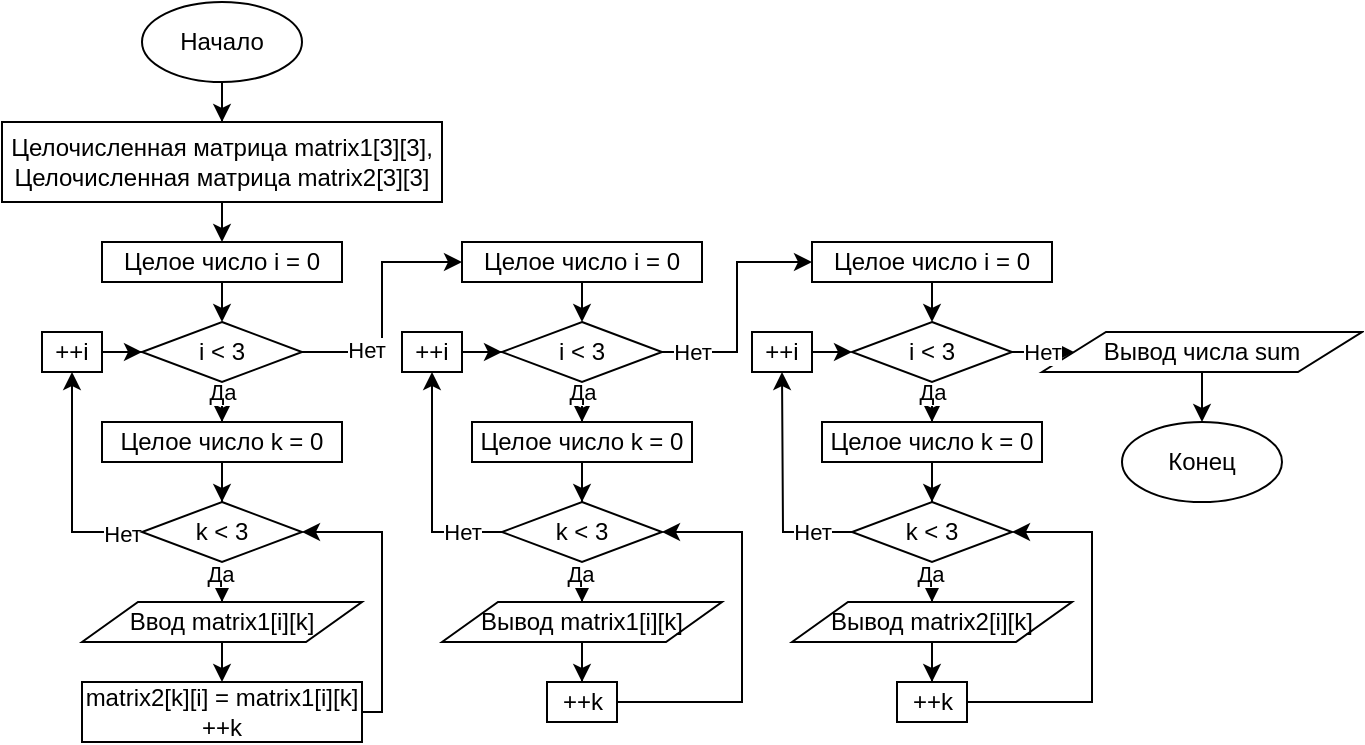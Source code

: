 <mxfile version="13.1.14" type="device"><diagram id="Hsi1N0cberL_-BoPGEi5" name="Page-1"><mxGraphModel dx="1853" dy="737" grid="1" gridSize="10" guides="1" tooltips="1" connect="1" arrows="1" fold="1" page="1" pageScale="1" pageWidth="850" pageHeight="1100" math="0" shadow="0"><root><mxCell id="0"/><mxCell id="1" parent="0"/><mxCell id="-rzyJ1du1N-DNyfT8srF-9" style="edgeStyle=orthogonalEdgeStyle;rounded=0;orthogonalLoop=1;jettySize=auto;html=1;entryX=0.5;entryY=0;entryDx=0;entryDy=0;" edge="1" parent="1" source="-UejWE-9VvF5JWy_LUue-2" target="-rzyJ1du1N-DNyfT8srF-7"><mxGeometry relative="1" as="geometry"/></mxCell><mxCell id="-UejWE-9VvF5JWy_LUue-2" value="Начало" style="ellipse;whiteSpace=wrap;html=1;" parent="1" vertex="1"><mxGeometry x="240" y="60" width="80" height="40" as="geometry"/></mxCell><mxCell id="-UejWE-9VvF5JWy_LUue-11" value="Конец" style="ellipse;whiteSpace=wrap;html=1;" parent="1" vertex="1"><mxGeometry x="730" y="270" width="80" height="40" as="geometry"/></mxCell><mxCell id="-rzyJ1du1N-DNyfT8srF-23" style="edgeStyle=orthogonalEdgeStyle;rounded=0;orthogonalLoop=1;jettySize=auto;html=1;entryX=0.5;entryY=0;entryDx=0;entryDy=0;" edge="1" parent="1" source="-rzyJ1du1N-DNyfT8srF-7"><mxGeometry relative="1" as="geometry"><mxPoint x="280" y="180" as="targetPoint"/></mxGeometry></mxCell><mxCell id="-rzyJ1du1N-DNyfT8srF-7" value="Целочисленная матрица matrix1[3][3], Целочисленная матрица matrix2[3][3]" style="rounded=0;whiteSpace=wrap;html=1;" vertex="1" parent="1"><mxGeometry x="170" y="120" width="220" height="40" as="geometry"/></mxCell><mxCell id="-rzyJ1du1N-DNyfT8srF-33" style="edgeStyle=orthogonalEdgeStyle;rounded=0;orthogonalLoop=1;jettySize=auto;html=1;entryX=0.5;entryY=0;entryDx=0;entryDy=0;" edge="1" parent="1" source="-rzyJ1du1N-DNyfT8srF-12" target="-rzyJ1du1N-DNyfT8srF-32"><mxGeometry relative="1" as="geometry"/></mxCell><mxCell id="-rzyJ1du1N-DNyfT8srF-34" value="Да" style="edgeLabel;html=1;align=center;verticalAlign=middle;resizable=0;points=[];" vertex="1" connectable="0" parent="-rzyJ1du1N-DNyfT8srF-33"><mxGeometry x="0.493" relative="1" as="geometry"><mxPoint as="offset"/></mxGeometry></mxCell><mxCell id="-rzyJ1du1N-DNyfT8srF-115" style="edgeStyle=orthogonalEdgeStyle;rounded=0;orthogonalLoop=1;jettySize=auto;html=1;entryX=0;entryY=0.5;entryDx=0;entryDy=0;shadow=0;strokeColor=#000000;fillColor=#000000;" edge="1" parent="1" source="-rzyJ1du1N-DNyfT8srF-12" target="-rzyJ1du1N-DNyfT8srF-109"><mxGeometry relative="1" as="geometry"/></mxCell><mxCell id="-rzyJ1du1N-DNyfT8srF-116" value="Нет" style="edgeLabel;html=1;align=center;verticalAlign=middle;resizable=0;points=[];" vertex="1" connectable="0" parent="-rzyJ1du1N-DNyfT8srF-115"><mxGeometry x="-0.487" y="1" relative="1" as="geometry"><mxPoint as="offset"/></mxGeometry></mxCell><mxCell id="-rzyJ1du1N-DNyfT8srF-12" value="i &amp;lt; 3" style="rhombus;whiteSpace=wrap;html=1;" vertex="1" parent="1"><mxGeometry x="240" y="220" width="80" height="30" as="geometry"/></mxCell><mxCell id="-rzyJ1du1N-DNyfT8srF-49" style="edgeStyle=orthogonalEdgeStyle;rounded=0;orthogonalLoop=1;jettySize=auto;html=1;entryX=0.5;entryY=0;entryDx=0;entryDy=0;" edge="1" parent="1" source="-rzyJ1du1N-DNyfT8srF-15" target="-UejWE-9VvF5JWy_LUue-11"><mxGeometry relative="1" as="geometry"/></mxCell><mxCell id="-rzyJ1du1N-DNyfT8srF-15" value="Вывод числа sum" style="shape=parallelogram;perimeter=parallelogramPerimeter;whiteSpace=wrap;html=1;" vertex="1" parent="1"><mxGeometry x="690" y="225" width="160" height="20" as="geometry"/></mxCell><mxCell id="-rzyJ1du1N-DNyfT8srF-26" style="edgeStyle=orthogonalEdgeStyle;rounded=0;orthogonalLoop=1;jettySize=auto;html=1;entryX=0.5;entryY=0;entryDx=0;entryDy=0;" edge="1" parent="1" target="-rzyJ1du1N-DNyfT8srF-12"><mxGeometry relative="1" as="geometry"><mxPoint x="280" y="200" as="sourcePoint"/></mxGeometry></mxCell><mxCell id="-rzyJ1du1N-DNyfT8srF-38" style="edgeStyle=orthogonalEdgeStyle;rounded=0;orthogonalLoop=1;jettySize=auto;html=1;entryX=0.5;entryY=0;entryDx=0;entryDy=0;" edge="1" parent="1" source="-rzyJ1du1N-DNyfT8srF-32" target="-rzyJ1du1N-DNyfT8srF-35"><mxGeometry relative="1" as="geometry"/></mxCell><mxCell id="-rzyJ1du1N-DNyfT8srF-32" value="&lt;span&gt;Целое число k = 0&lt;/span&gt;" style="rounded=0;whiteSpace=wrap;html=1;" vertex="1" parent="1"><mxGeometry x="220" y="270" width="120" height="20" as="geometry"/></mxCell><mxCell id="-rzyJ1du1N-DNyfT8srF-56" style="edgeStyle=orthogonalEdgeStyle;rounded=0;orthogonalLoop=1;jettySize=auto;html=1;entryX=0.5;entryY=1;entryDx=0;entryDy=0;" edge="1" parent="1" source="-rzyJ1du1N-DNyfT8srF-35" target="-rzyJ1du1N-DNyfT8srF-44"><mxGeometry relative="1" as="geometry"/></mxCell><mxCell id="-rzyJ1du1N-DNyfT8srF-94" value="Нет" style="edgeLabel;html=1;align=center;verticalAlign=middle;resizable=0;points=[];" vertex="1" connectable="0" parent="-rzyJ1du1N-DNyfT8srF-56"><mxGeometry x="-0.818" y="1" relative="1" as="geometry"><mxPoint as="offset"/></mxGeometry></mxCell><mxCell id="-rzyJ1du1N-DNyfT8srF-89" style="edgeStyle=orthogonalEdgeStyle;rounded=0;orthogonalLoop=1;jettySize=auto;html=1;entryX=0.5;entryY=0;entryDx=0;entryDy=0;shadow=0;strokeColor=#000000;fillColor=#000000;" edge="1" parent="1" source="-rzyJ1du1N-DNyfT8srF-35" target="-rzyJ1du1N-DNyfT8srF-58"><mxGeometry relative="1" as="geometry"/></mxCell><mxCell id="-rzyJ1du1N-DNyfT8srF-90" value="Да" style="edgeLabel;html=1;align=center;verticalAlign=middle;resizable=0;points=[];" vertex="1" connectable="0" parent="-rzyJ1du1N-DNyfT8srF-89"><mxGeometry x="-0.807" y="-1" relative="1" as="geometry"><mxPoint as="offset"/></mxGeometry></mxCell><mxCell id="-rzyJ1du1N-DNyfT8srF-35" value="k &amp;lt; 3" style="rhombus;whiteSpace=wrap;html=1;" vertex="1" parent="1"><mxGeometry x="240" y="310" width="80" height="30" as="geometry"/></mxCell><mxCell id="-rzyJ1du1N-DNyfT8srF-86" style="edgeStyle=orthogonalEdgeStyle;rounded=0;orthogonalLoop=1;jettySize=auto;html=1;entryX=0;entryY=0.5;entryDx=0;entryDy=0;shadow=0;strokeColor=#000000;fillColor=#000000;" edge="1" parent="1" source="-rzyJ1du1N-DNyfT8srF-44" target="-rzyJ1du1N-DNyfT8srF-12"><mxGeometry relative="1" as="geometry"/></mxCell><mxCell id="-rzyJ1du1N-DNyfT8srF-44" value="++i" style="rounded=0;whiteSpace=wrap;html=1;" vertex="1" parent="1"><mxGeometry x="190" y="225" width="30" height="20" as="geometry"/></mxCell><mxCell id="-rzyJ1du1N-DNyfT8srF-51" value="Целое число i = 0" style="rounded=0;whiteSpace=wrap;html=1;" vertex="1" parent="1"><mxGeometry x="220" y="180" width="120" height="20" as="geometry"/></mxCell><mxCell id="-rzyJ1du1N-DNyfT8srF-60" style="edgeStyle=orthogonalEdgeStyle;rounded=0;orthogonalLoop=1;jettySize=auto;html=1;entryX=0.5;entryY=0;entryDx=0;entryDy=0;" edge="1" parent="1" source="-rzyJ1du1N-DNyfT8srF-58"><mxGeometry relative="1" as="geometry"><mxPoint x="280" y="400" as="targetPoint"/></mxGeometry></mxCell><mxCell id="-rzyJ1du1N-DNyfT8srF-58" value="Ввод&amp;nbsp;matrix1[i][k]" style="shape=parallelogram;perimeter=parallelogramPerimeter;whiteSpace=wrap;html=1;" vertex="1" parent="1"><mxGeometry x="210" y="360" width="140" height="20" as="geometry"/></mxCell><mxCell id="-rzyJ1du1N-DNyfT8srF-92" style="edgeStyle=orthogonalEdgeStyle;rounded=0;orthogonalLoop=1;jettySize=auto;html=1;entryX=1;entryY=0.5;entryDx=0;entryDy=0;shadow=0;strokeColor=#000000;fillColor=#000000;" edge="1" parent="1" source="-rzyJ1du1N-DNyfT8srF-91" target="-rzyJ1du1N-DNyfT8srF-35"><mxGeometry relative="1" as="geometry"><Array as="points"><mxPoint x="360" y="415"/><mxPoint x="360" y="325"/></Array></mxGeometry></mxCell><mxCell id="-rzyJ1du1N-DNyfT8srF-91" value="matrix2[k][i] = matrix1[i][k]&lt;br&gt;++k" style="rounded=0;whiteSpace=wrap;html=1;shadow=0;strokeColor=#000000;fillColor=#FFFFFF;" vertex="1" parent="1"><mxGeometry x="210" y="400" width="140" height="30" as="geometry"/></mxCell><mxCell id="-rzyJ1du1N-DNyfT8srF-96" style="edgeStyle=orthogonalEdgeStyle;rounded=0;orthogonalLoop=1;jettySize=auto;html=1;entryX=0.5;entryY=0;entryDx=0;entryDy=0;" edge="1" parent="1" source="-rzyJ1du1N-DNyfT8srF-98" target="-rzyJ1du1N-DNyfT8srF-101"><mxGeometry relative="1" as="geometry"/></mxCell><mxCell id="-rzyJ1du1N-DNyfT8srF-97" value="Да" style="edgeLabel;html=1;align=center;verticalAlign=middle;resizable=0;points=[];" vertex="1" connectable="0" parent="-rzyJ1du1N-DNyfT8srF-96"><mxGeometry x="0.493" relative="1" as="geometry"><mxPoint as="offset"/></mxGeometry></mxCell><mxCell id="-rzyJ1du1N-DNyfT8srF-153" style="edgeStyle=orthogonalEdgeStyle;rounded=0;orthogonalLoop=1;jettySize=auto;html=1;entryX=0;entryY=0.5;entryDx=0;entryDy=0;shadow=0;strokeColor=#000000;fillColor=#000000;" edge="1" parent="1" source="-rzyJ1du1N-DNyfT8srF-98" target="-rzyJ1du1N-DNyfT8srF-148"><mxGeometry relative="1" as="geometry"/></mxCell><mxCell id="-rzyJ1du1N-DNyfT8srF-156" value="Нет" style="edgeLabel;html=1;align=center;verticalAlign=middle;resizable=0;points=[];" vertex="1" connectable="0" parent="-rzyJ1du1N-DNyfT8srF-153"><mxGeometry x="-0.761" relative="1" as="geometry"><mxPoint as="offset"/></mxGeometry></mxCell><mxCell id="-rzyJ1du1N-DNyfT8srF-98" value="i &amp;lt; 3" style="rhombus;whiteSpace=wrap;html=1;" vertex="1" parent="1"><mxGeometry x="420" y="220" width="80" height="30" as="geometry"/></mxCell><mxCell id="-rzyJ1du1N-DNyfT8srF-99" style="edgeStyle=orthogonalEdgeStyle;rounded=0;orthogonalLoop=1;jettySize=auto;html=1;entryX=0.5;entryY=0;entryDx=0;entryDy=0;" edge="1" parent="1" target="-rzyJ1du1N-DNyfT8srF-98"><mxGeometry relative="1" as="geometry"><mxPoint x="460" y="197.5" as="sourcePoint"/></mxGeometry></mxCell><mxCell id="-rzyJ1du1N-DNyfT8srF-100" style="edgeStyle=orthogonalEdgeStyle;rounded=0;orthogonalLoop=1;jettySize=auto;html=1;entryX=0.5;entryY=0;entryDx=0;entryDy=0;" edge="1" parent="1" source="-rzyJ1du1N-DNyfT8srF-101" target="-rzyJ1du1N-DNyfT8srF-106"><mxGeometry relative="1" as="geometry"/></mxCell><mxCell id="-rzyJ1du1N-DNyfT8srF-101" value="&lt;span&gt;Целое число k = 0&lt;/span&gt;" style="rounded=0;whiteSpace=wrap;html=1;" vertex="1" parent="1"><mxGeometry x="405" y="270" width="110" height="20" as="geometry"/></mxCell><mxCell id="-rzyJ1du1N-DNyfT8srF-102" style="edgeStyle=orthogonalEdgeStyle;rounded=0;orthogonalLoop=1;jettySize=auto;html=1;entryX=0.5;entryY=1;entryDx=0;entryDy=0;" edge="1" parent="1" source="-rzyJ1du1N-DNyfT8srF-106" target="-rzyJ1du1N-DNyfT8srF-108"><mxGeometry relative="1" as="geometry"/></mxCell><mxCell id="-rzyJ1du1N-DNyfT8srF-103" value="Нет" style="edgeLabel;html=1;align=center;verticalAlign=middle;resizable=0;points=[];" vertex="1" connectable="0" parent="-rzyJ1du1N-DNyfT8srF-102"><mxGeometry x="-0.818" y="1" relative="1" as="geometry"><mxPoint x="-9.6" y="-1" as="offset"/></mxGeometry></mxCell><mxCell id="-rzyJ1du1N-DNyfT8srF-104" style="edgeStyle=orthogonalEdgeStyle;rounded=0;orthogonalLoop=1;jettySize=auto;html=1;entryX=0.5;entryY=0;entryDx=0;entryDy=0;shadow=0;strokeColor=#000000;fillColor=#000000;" edge="1" parent="1" source="-rzyJ1du1N-DNyfT8srF-106" target="-rzyJ1du1N-DNyfT8srF-111"><mxGeometry relative="1" as="geometry"/></mxCell><mxCell id="-rzyJ1du1N-DNyfT8srF-105" value="Да" style="edgeLabel;html=1;align=center;verticalAlign=middle;resizable=0;points=[];" vertex="1" connectable="0" parent="-rzyJ1du1N-DNyfT8srF-104"><mxGeometry x="-0.807" y="-1" relative="1" as="geometry"><mxPoint as="offset"/></mxGeometry></mxCell><mxCell id="-rzyJ1du1N-DNyfT8srF-106" value="k &amp;lt; 3" style="rhombus;whiteSpace=wrap;html=1;" vertex="1" parent="1"><mxGeometry x="420" y="310" width="80" height="30" as="geometry"/></mxCell><mxCell id="-rzyJ1du1N-DNyfT8srF-107" style="edgeStyle=orthogonalEdgeStyle;rounded=0;orthogonalLoop=1;jettySize=auto;html=1;entryX=0;entryY=0.5;entryDx=0;entryDy=0;shadow=0;strokeColor=#000000;fillColor=#000000;" edge="1" parent="1" source="-rzyJ1du1N-DNyfT8srF-108" target="-rzyJ1du1N-DNyfT8srF-98"><mxGeometry relative="1" as="geometry"/></mxCell><mxCell id="-rzyJ1du1N-DNyfT8srF-108" value="++i" style="rounded=0;whiteSpace=wrap;html=1;" vertex="1" parent="1"><mxGeometry x="370" y="225" width="30" height="20" as="geometry"/></mxCell><mxCell id="-rzyJ1du1N-DNyfT8srF-109" value="Целое число i = 0" style="rounded=0;whiteSpace=wrap;html=1;" vertex="1" parent="1"><mxGeometry x="400" y="180" width="120" height="20" as="geometry"/></mxCell><mxCell id="-rzyJ1du1N-DNyfT8srF-114" style="edgeStyle=orthogonalEdgeStyle;rounded=0;orthogonalLoop=1;jettySize=auto;html=1;entryX=0.5;entryY=0;entryDx=0;entryDy=0;shadow=0;strokeColor=#000000;fillColor=#000000;" edge="1" parent="1" source="-rzyJ1du1N-DNyfT8srF-111" target="-rzyJ1du1N-DNyfT8srF-113"><mxGeometry relative="1" as="geometry"/></mxCell><mxCell id="-rzyJ1du1N-DNyfT8srF-111" value="Вывод matrix1[i][k]" style="shape=parallelogram;perimeter=parallelogramPerimeter;whiteSpace=wrap;html=1;" vertex="1" parent="1"><mxGeometry x="390" y="360" width="140" height="20" as="geometry"/></mxCell><mxCell id="-rzyJ1du1N-DNyfT8srF-112" style="edgeStyle=orthogonalEdgeStyle;rounded=0;orthogonalLoop=1;jettySize=auto;html=1;entryX=1;entryY=0.5;entryDx=0;entryDy=0;shadow=0;strokeColor=#000000;fillColor=#000000;" edge="1" parent="1" source="-rzyJ1du1N-DNyfT8srF-113" target="-rzyJ1du1N-DNyfT8srF-106"><mxGeometry relative="1" as="geometry"><Array as="points"><mxPoint x="540" y="410"/><mxPoint x="540" y="325"/></Array></mxGeometry></mxCell><mxCell id="-rzyJ1du1N-DNyfT8srF-113" value="++k" style="rounded=0;whiteSpace=wrap;html=1;shadow=0;strokeColor=#000000;fillColor=#FFFFFF;" vertex="1" parent="1"><mxGeometry x="442.5" y="400" width="35" height="20" as="geometry"/></mxCell><mxCell id="-rzyJ1du1N-DNyfT8srF-136" style="edgeStyle=orthogonalEdgeStyle;rounded=0;orthogonalLoop=1;jettySize=auto;html=1;entryX=0.5;entryY=0;entryDx=0;entryDy=0;" edge="1" parent="1" source="-rzyJ1du1N-DNyfT8srF-138" target="-rzyJ1du1N-DNyfT8srF-141"><mxGeometry relative="1" as="geometry"/></mxCell><mxCell id="-rzyJ1du1N-DNyfT8srF-137" value="Да" style="edgeLabel;html=1;align=center;verticalAlign=middle;resizable=0;points=[];" vertex="1" connectable="0" parent="-rzyJ1du1N-DNyfT8srF-136"><mxGeometry x="0.493" relative="1" as="geometry"><mxPoint as="offset"/></mxGeometry></mxCell><mxCell id="-rzyJ1du1N-DNyfT8srF-155" value="Нет" style="edgeStyle=orthogonalEdgeStyle;rounded=0;orthogonalLoop=1;jettySize=auto;html=1;entryX=0;entryY=0.5;entryDx=0;entryDy=0;shadow=0;strokeColor=#000000;fillColor=#000000;" edge="1" parent="1" source="-rzyJ1du1N-DNyfT8srF-138" target="-rzyJ1du1N-DNyfT8srF-15"><mxGeometry x="-0.63" relative="1" as="geometry"><mxPoint as="offset"/></mxGeometry></mxCell><mxCell id="-rzyJ1du1N-DNyfT8srF-138" value="i &amp;lt; 3" style="rhombus;whiteSpace=wrap;html=1;" vertex="1" parent="1"><mxGeometry x="595" y="220" width="80" height="30" as="geometry"/></mxCell><mxCell id="-rzyJ1du1N-DNyfT8srF-139" style="edgeStyle=orthogonalEdgeStyle;rounded=0;orthogonalLoop=1;jettySize=auto;html=1;entryX=0.5;entryY=0;entryDx=0;entryDy=0;" edge="1" parent="1" target="-rzyJ1du1N-DNyfT8srF-138"><mxGeometry relative="1" as="geometry"><mxPoint x="635" y="197.5" as="sourcePoint"/></mxGeometry></mxCell><mxCell id="-rzyJ1du1N-DNyfT8srF-140" style="edgeStyle=orthogonalEdgeStyle;rounded=0;orthogonalLoop=1;jettySize=auto;html=1;entryX=0.5;entryY=0;entryDx=0;entryDy=0;" edge="1" parent="1" source="-rzyJ1du1N-DNyfT8srF-141" target="-rzyJ1du1N-DNyfT8srF-146"><mxGeometry relative="1" as="geometry"/></mxCell><mxCell id="-rzyJ1du1N-DNyfT8srF-141" value="&lt;span&gt;Целое число k = 0&lt;/span&gt;" style="rounded=0;whiteSpace=wrap;html=1;" vertex="1" parent="1"><mxGeometry x="580" y="270" width="110" height="20" as="geometry"/></mxCell><mxCell id="-rzyJ1du1N-DNyfT8srF-142" style="edgeStyle=orthogonalEdgeStyle;rounded=0;orthogonalLoop=1;jettySize=auto;html=1;entryX=0.5;entryY=1;entryDx=0;entryDy=0;" edge="1" parent="1" source="-rzyJ1du1N-DNyfT8srF-146"><mxGeometry relative="1" as="geometry"><mxPoint x="560" y="245" as="targetPoint"/></mxGeometry></mxCell><mxCell id="-rzyJ1du1N-DNyfT8srF-143" value="Нет" style="edgeLabel;html=1;align=center;verticalAlign=middle;resizable=0;points=[];" vertex="1" connectable="0" parent="-rzyJ1du1N-DNyfT8srF-142"><mxGeometry x="-0.818" y="1" relative="1" as="geometry"><mxPoint x="-9.6" y="-1" as="offset"/></mxGeometry></mxCell><mxCell id="-rzyJ1du1N-DNyfT8srF-144" style="edgeStyle=orthogonalEdgeStyle;rounded=0;orthogonalLoop=1;jettySize=auto;html=1;entryX=0.5;entryY=0;entryDx=0;entryDy=0;shadow=0;strokeColor=#000000;fillColor=#000000;" edge="1" parent="1" source="-rzyJ1du1N-DNyfT8srF-146" target="-rzyJ1du1N-DNyfT8srF-150"><mxGeometry relative="1" as="geometry"/></mxCell><mxCell id="-rzyJ1du1N-DNyfT8srF-145" value="Да" style="edgeLabel;html=1;align=center;verticalAlign=middle;resizable=0;points=[];" vertex="1" connectable="0" parent="-rzyJ1du1N-DNyfT8srF-144"><mxGeometry x="-0.807" y="-1" relative="1" as="geometry"><mxPoint as="offset"/></mxGeometry></mxCell><mxCell id="-rzyJ1du1N-DNyfT8srF-146" value="k &amp;lt; 3" style="rhombus;whiteSpace=wrap;html=1;" vertex="1" parent="1"><mxGeometry x="595" y="310" width="80" height="30" as="geometry"/></mxCell><mxCell id="-rzyJ1du1N-DNyfT8srF-147" style="edgeStyle=orthogonalEdgeStyle;rounded=0;orthogonalLoop=1;jettySize=auto;html=1;entryX=0;entryY=0.5;entryDx=0;entryDy=0;shadow=0;strokeColor=#000000;fillColor=#000000;" edge="1" parent="1" target="-rzyJ1du1N-DNyfT8srF-138"><mxGeometry relative="1" as="geometry"><mxPoint x="575" y="235" as="sourcePoint"/></mxGeometry></mxCell><mxCell id="-rzyJ1du1N-DNyfT8srF-148" value="Целое число i = 0" style="rounded=0;whiteSpace=wrap;html=1;" vertex="1" parent="1"><mxGeometry x="575" y="180" width="120" height="20" as="geometry"/></mxCell><mxCell id="-rzyJ1du1N-DNyfT8srF-149" style="edgeStyle=orthogonalEdgeStyle;rounded=0;orthogonalLoop=1;jettySize=auto;html=1;entryX=0.5;entryY=0;entryDx=0;entryDy=0;shadow=0;strokeColor=#000000;fillColor=#000000;" edge="1" parent="1" source="-rzyJ1du1N-DNyfT8srF-150" target="-rzyJ1du1N-DNyfT8srF-152"><mxGeometry relative="1" as="geometry"/></mxCell><mxCell id="-rzyJ1du1N-DNyfT8srF-150" value="Вывод matrix2[i][k]" style="shape=parallelogram;perimeter=parallelogramPerimeter;whiteSpace=wrap;html=1;" vertex="1" parent="1"><mxGeometry x="565" y="360" width="140" height="20" as="geometry"/></mxCell><mxCell id="-rzyJ1du1N-DNyfT8srF-151" style="edgeStyle=orthogonalEdgeStyle;rounded=0;orthogonalLoop=1;jettySize=auto;html=1;entryX=1;entryY=0.5;entryDx=0;entryDy=0;shadow=0;strokeColor=#000000;fillColor=#000000;" edge="1" parent="1" source="-rzyJ1du1N-DNyfT8srF-152" target="-rzyJ1du1N-DNyfT8srF-146"><mxGeometry relative="1" as="geometry"><Array as="points"><mxPoint x="715" y="410"/><mxPoint x="715" y="325"/></Array></mxGeometry></mxCell><mxCell id="-rzyJ1du1N-DNyfT8srF-152" value="++k" style="rounded=0;whiteSpace=wrap;html=1;shadow=0;strokeColor=#000000;fillColor=#FFFFFF;" vertex="1" parent="1"><mxGeometry x="617.5" y="400" width="35" height="20" as="geometry"/></mxCell><mxCell id="-rzyJ1du1N-DNyfT8srF-154" value="++i" style="rounded=0;whiteSpace=wrap;html=1;" vertex="1" parent="1"><mxGeometry x="545" y="225" width="30" height="20" as="geometry"/></mxCell></root></mxGraphModel></diagram></mxfile>